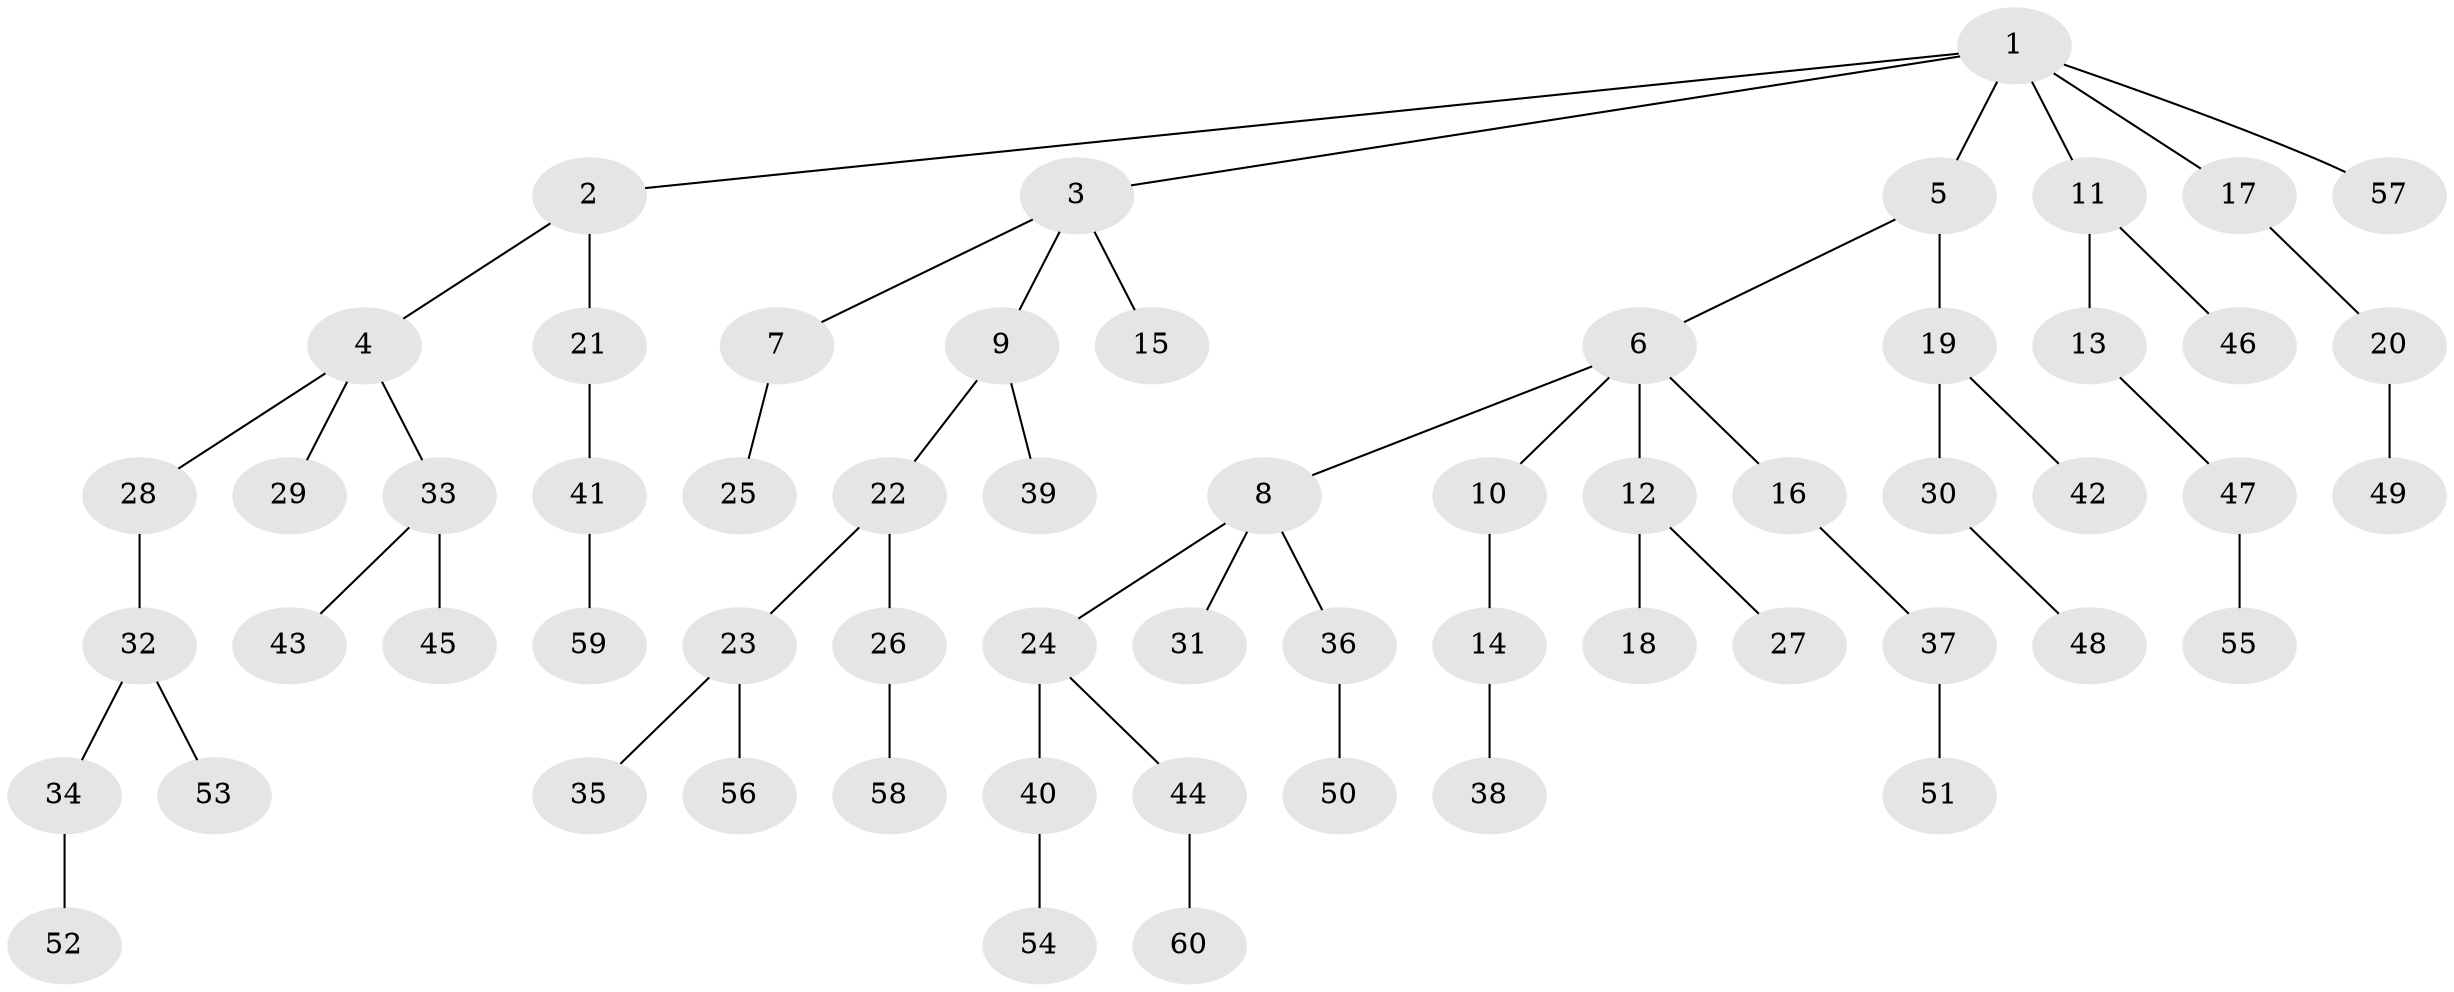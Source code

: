// Generated by graph-tools (version 1.1) at 2025/26/03/09/25 03:26:29]
// undirected, 60 vertices, 59 edges
graph export_dot {
graph [start="1"]
  node [color=gray90,style=filled];
  1;
  2;
  3;
  4;
  5;
  6;
  7;
  8;
  9;
  10;
  11;
  12;
  13;
  14;
  15;
  16;
  17;
  18;
  19;
  20;
  21;
  22;
  23;
  24;
  25;
  26;
  27;
  28;
  29;
  30;
  31;
  32;
  33;
  34;
  35;
  36;
  37;
  38;
  39;
  40;
  41;
  42;
  43;
  44;
  45;
  46;
  47;
  48;
  49;
  50;
  51;
  52;
  53;
  54;
  55;
  56;
  57;
  58;
  59;
  60;
  1 -- 2;
  1 -- 3;
  1 -- 5;
  1 -- 11;
  1 -- 17;
  1 -- 57;
  2 -- 4;
  2 -- 21;
  3 -- 7;
  3 -- 9;
  3 -- 15;
  4 -- 28;
  4 -- 29;
  4 -- 33;
  5 -- 6;
  5 -- 19;
  6 -- 8;
  6 -- 10;
  6 -- 12;
  6 -- 16;
  7 -- 25;
  8 -- 24;
  8 -- 31;
  8 -- 36;
  9 -- 22;
  9 -- 39;
  10 -- 14;
  11 -- 13;
  11 -- 46;
  12 -- 18;
  12 -- 27;
  13 -- 47;
  14 -- 38;
  16 -- 37;
  17 -- 20;
  19 -- 30;
  19 -- 42;
  20 -- 49;
  21 -- 41;
  22 -- 23;
  22 -- 26;
  23 -- 35;
  23 -- 56;
  24 -- 40;
  24 -- 44;
  26 -- 58;
  28 -- 32;
  30 -- 48;
  32 -- 34;
  32 -- 53;
  33 -- 43;
  33 -- 45;
  34 -- 52;
  36 -- 50;
  37 -- 51;
  40 -- 54;
  41 -- 59;
  44 -- 60;
  47 -- 55;
}
